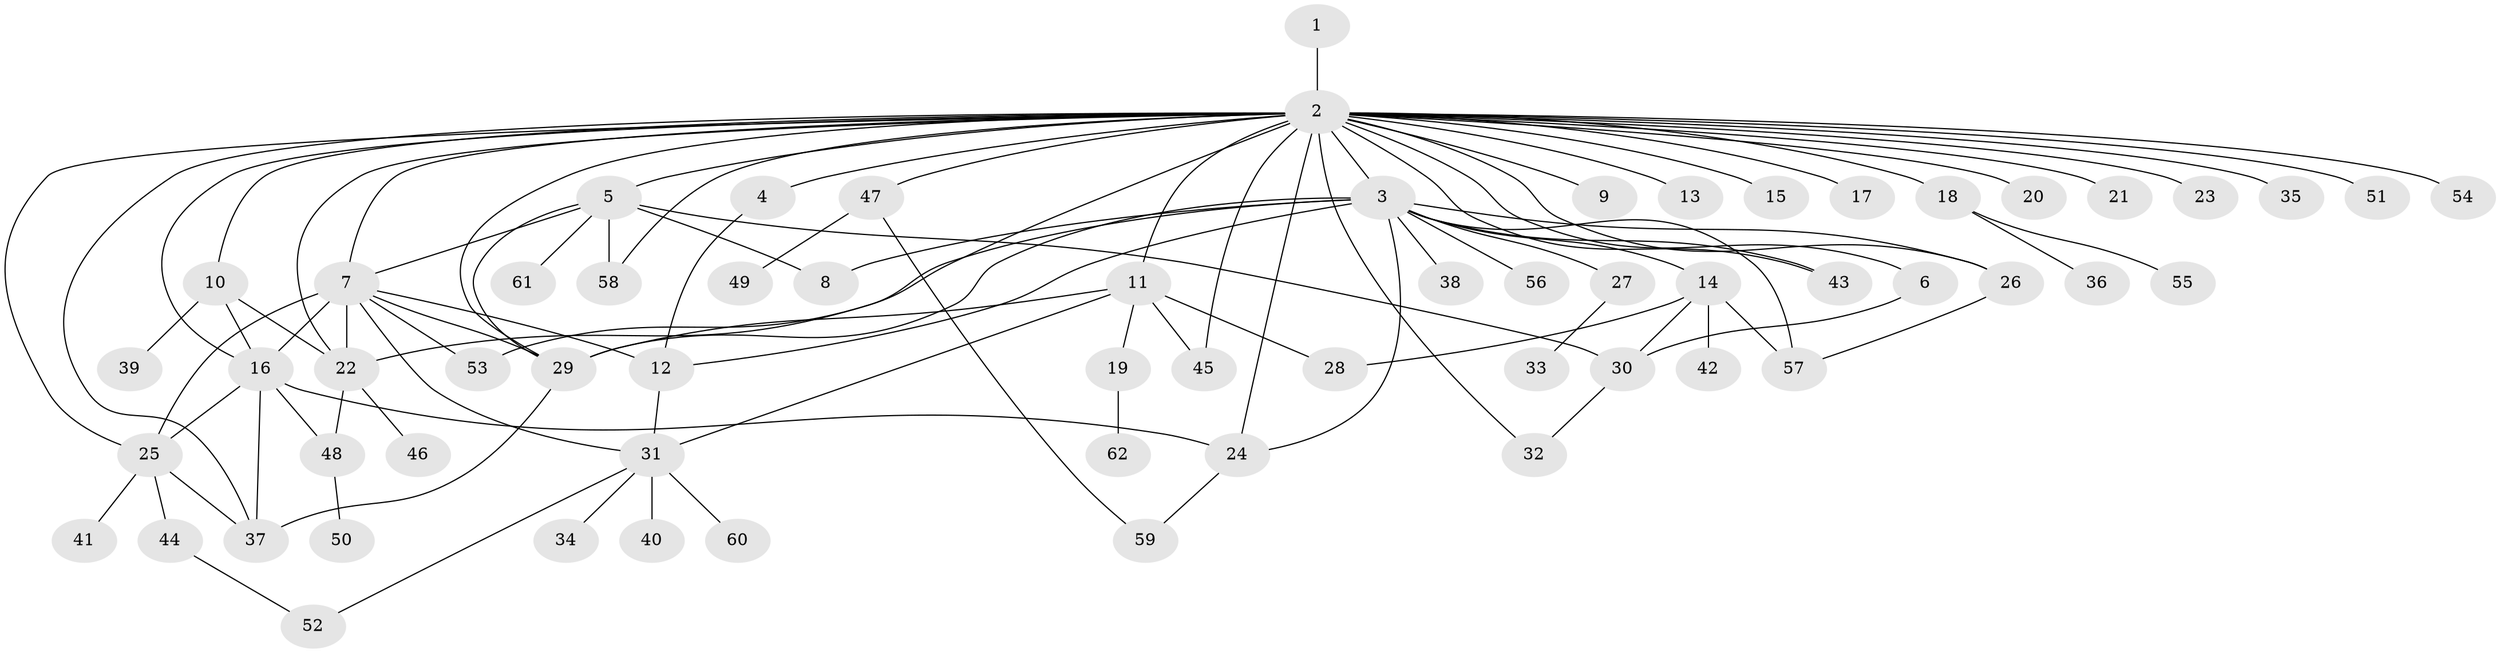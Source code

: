 // original degree distribution, {1: 0.47572815533980584, 40: 0.009708737864077669, 16: 0.009708737864077669, 2: 0.21359223300970873, 4: 0.08737864077669903, 25: 0.009708737864077669, 5: 0.04854368932038835, 6: 0.019417475728155338, 8: 0.019417475728155338, 3: 0.0970873786407767, 7: 0.009708737864077669}
// Generated by graph-tools (version 1.1) at 2025/50/03/04/25 22:50:44]
// undirected, 62 vertices, 97 edges
graph export_dot {
  node [color=gray90,style=filled];
  1;
  2;
  3;
  4;
  5;
  6;
  7;
  8;
  9;
  10;
  11;
  12;
  13;
  14;
  15;
  16;
  17;
  18;
  19;
  20;
  21;
  22;
  23;
  24;
  25;
  26;
  27;
  28;
  29;
  30;
  31;
  32;
  33;
  34;
  35;
  36;
  37;
  38;
  39;
  40;
  41;
  42;
  43;
  44;
  45;
  46;
  47;
  48;
  49;
  50;
  51;
  52;
  53;
  54;
  55;
  56;
  57;
  58;
  59;
  60;
  61;
  62;
  1 -- 2 [weight=1.0];
  2 -- 3 [weight=2.0];
  2 -- 4 [weight=1.0];
  2 -- 5 [weight=1.0];
  2 -- 6 [weight=1.0];
  2 -- 7 [weight=1.0];
  2 -- 9 [weight=1.0];
  2 -- 10 [weight=1.0];
  2 -- 11 [weight=1.0];
  2 -- 13 [weight=1.0];
  2 -- 15 [weight=1.0];
  2 -- 16 [weight=1.0];
  2 -- 17 [weight=1.0];
  2 -- 18 [weight=1.0];
  2 -- 20 [weight=1.0];
  2 -- 21 [weight=1.0];
  2 -- 22 [weight=2.0];
  2 -- 23 [weight=1.0];
  2 -- 24 [weight=1.0];
  2 -- 25 [weight=1.0];
  2 -- 26 [weight=1.0];
  2 -- 29 [weight=1.0];
  2 -- 32 [weight=1.0];
  2 -- 35 [weight=1.0];
  2 -- 37 [weight=1.0];
  2 -- 43 [weight=1.0];
  2 -- 45 [weight=1.0];
  2 -- 47 [weight=1.0];
  2 -- 51 [weight=1.0];
  2 -- 53 [weight=1.0];
  2 -- 54 [weight=1.0];
  2 -- 58 [weight=1.0];
  3 -- 8 [weight=1.0];
  3 -- 12 [weight=1.0];
  3 -- 14 [weight=1.0];
  3 -- 22 [weight=1.0];
  3 -- 24 [weight=1.0];
  3 -- 26 [weight=1.0];
  3 -- 27 [weight=1.0];
  3 -- 29 [weight=1.0];
  3 -- 38 [weight=1.0];
  3 -- 43 [weight=1.0];
  3 -- 56 [weight=1.0];
  3 -- 57 [weight=1.0];
  4 -- 12 [weight=1.0];
  5 -- 7 [weight=1.0];
  5 -- 8 [weight=1.0];
  5 -- 29 [weight=1.0];
  5 -- 30 [weight=1.0];
  5 -- 58 [weight=1.0];
  5 -- 61 [weight=1.0];
  6 -- 30 [weight=1.0];
  7 -- 12 [weight=1.0];
  7 -- 16 [weight=1.0];
  7 -- 22 [weight=11.0];
  7 -- 25 [weight=3.0];
  7 -- 29 [weight=1.0];
  7 -- 31 [weight=1.0];
  7 -- 53 [weight=1.0];
  10 -- 16 [weight=1.0];
  10 -- 22 [weight=1.0];
  10 -- 39 [weight=1.0];
  11 -- 19 [weight=1.0];
  11 -- 28 [weight=1.0];
  11 -- 29 [weight=1.0];
  11 -- 31 [weight=1.0];
  11 -- 45 [weight=1.0];
  12 -- 31 [weight=1.0];
  14 -- 28 [weight=1.0];
  14 -- 30 [weight=1.0];
  14 -- 42 [weight=1.0];
  14 -- 57 [weight=1.0];
  16 -- 24 [weight=1.0];
  16 -- 25 [weight=1.0];
  16 -- 37 [weight=1.0];
  16 -- 48 [weight=1.0];
  18 -- 36 [weight=1.0];
  18 -- 55 [weight=1.0];
  19 -- 62 [weight=1.0];
  22 -- 46 [weight=1.0];
  22 -- 48 [weight=1.0];
  24 -- 59 [weight=1.0];
  25 -- 37 [weight=1.0];
  25 -- 41 [weight=1.0];
  25 -- 44 [weight=1.0];
  26 -- 57 [weight=1.0];
  27 -- 33 [weight=1.0];
  29 -- 37 [weight=1.0];
  30 -- 32 [weight=1.0];
  31 -- 34 [weight=1.0];
  31 -- 40 [weight=1.0];
  31 -- 52 [weight=1.0];
  31 -- 60 [weight=1.0];
  44 -- 52 [weight=1.0];
  47 -- 49 [weight=1.0];
  47 -- 59 [weight=1.0];
  48 -- 50 [weight=1.0];
}
